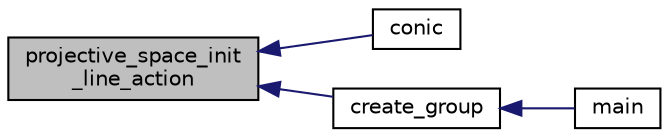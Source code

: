 digraph "projective_space_init_line_action"
{
  edge [fontname="Helvetica",fontsize="10",labelfontname="Helvetica",labelfontsize="10"];
  node [fontname="Helvetica",fontsize="10",shape=record];
  rankdir="LR";
  Node1927 [label="projective_space_init\l_line_action",height=0.2,width=0.4,color="black", fillcolor="grey75", style="filled", fontcolor="black"];
  Node1927 -> Node1928 [dir="back",color="midnightblue",fontsize="10",style="solid",fontname="Helvetica"];
  Node1928 [label="conic",height=0.2,width=0.4,color="black", fillcolor="white", style="filled",URL="$d4/de8/conic_8_c.html#a96def9474b981a9d5831a9b48d85d652"];
  Node1927 -> Node1929 [dir="back",color="midnightblue",fontsize="10",style="solid",fontname="Helvetica"];
  Node1929 [label="create_group",height=0.2,width=0.4,color="black", fillcolor="white", style="filled",URL="$dd/d51/make__group_8_c.html#a7a960a16a33af0e67df207121abca6dc"];
  Node1929 -> Node1930 [dir="back",color="midnightblue",fontsize="10",style="solid",fontname="Helvetica"];
  Node1930 [label="main",height=0.2,width=0.4,color="black", fillcolor="white", style="filled",URL="$dd/d51/make__group_8_c.html#a3c04138a5bfe5d72780bb7e82a18e627"];
}

